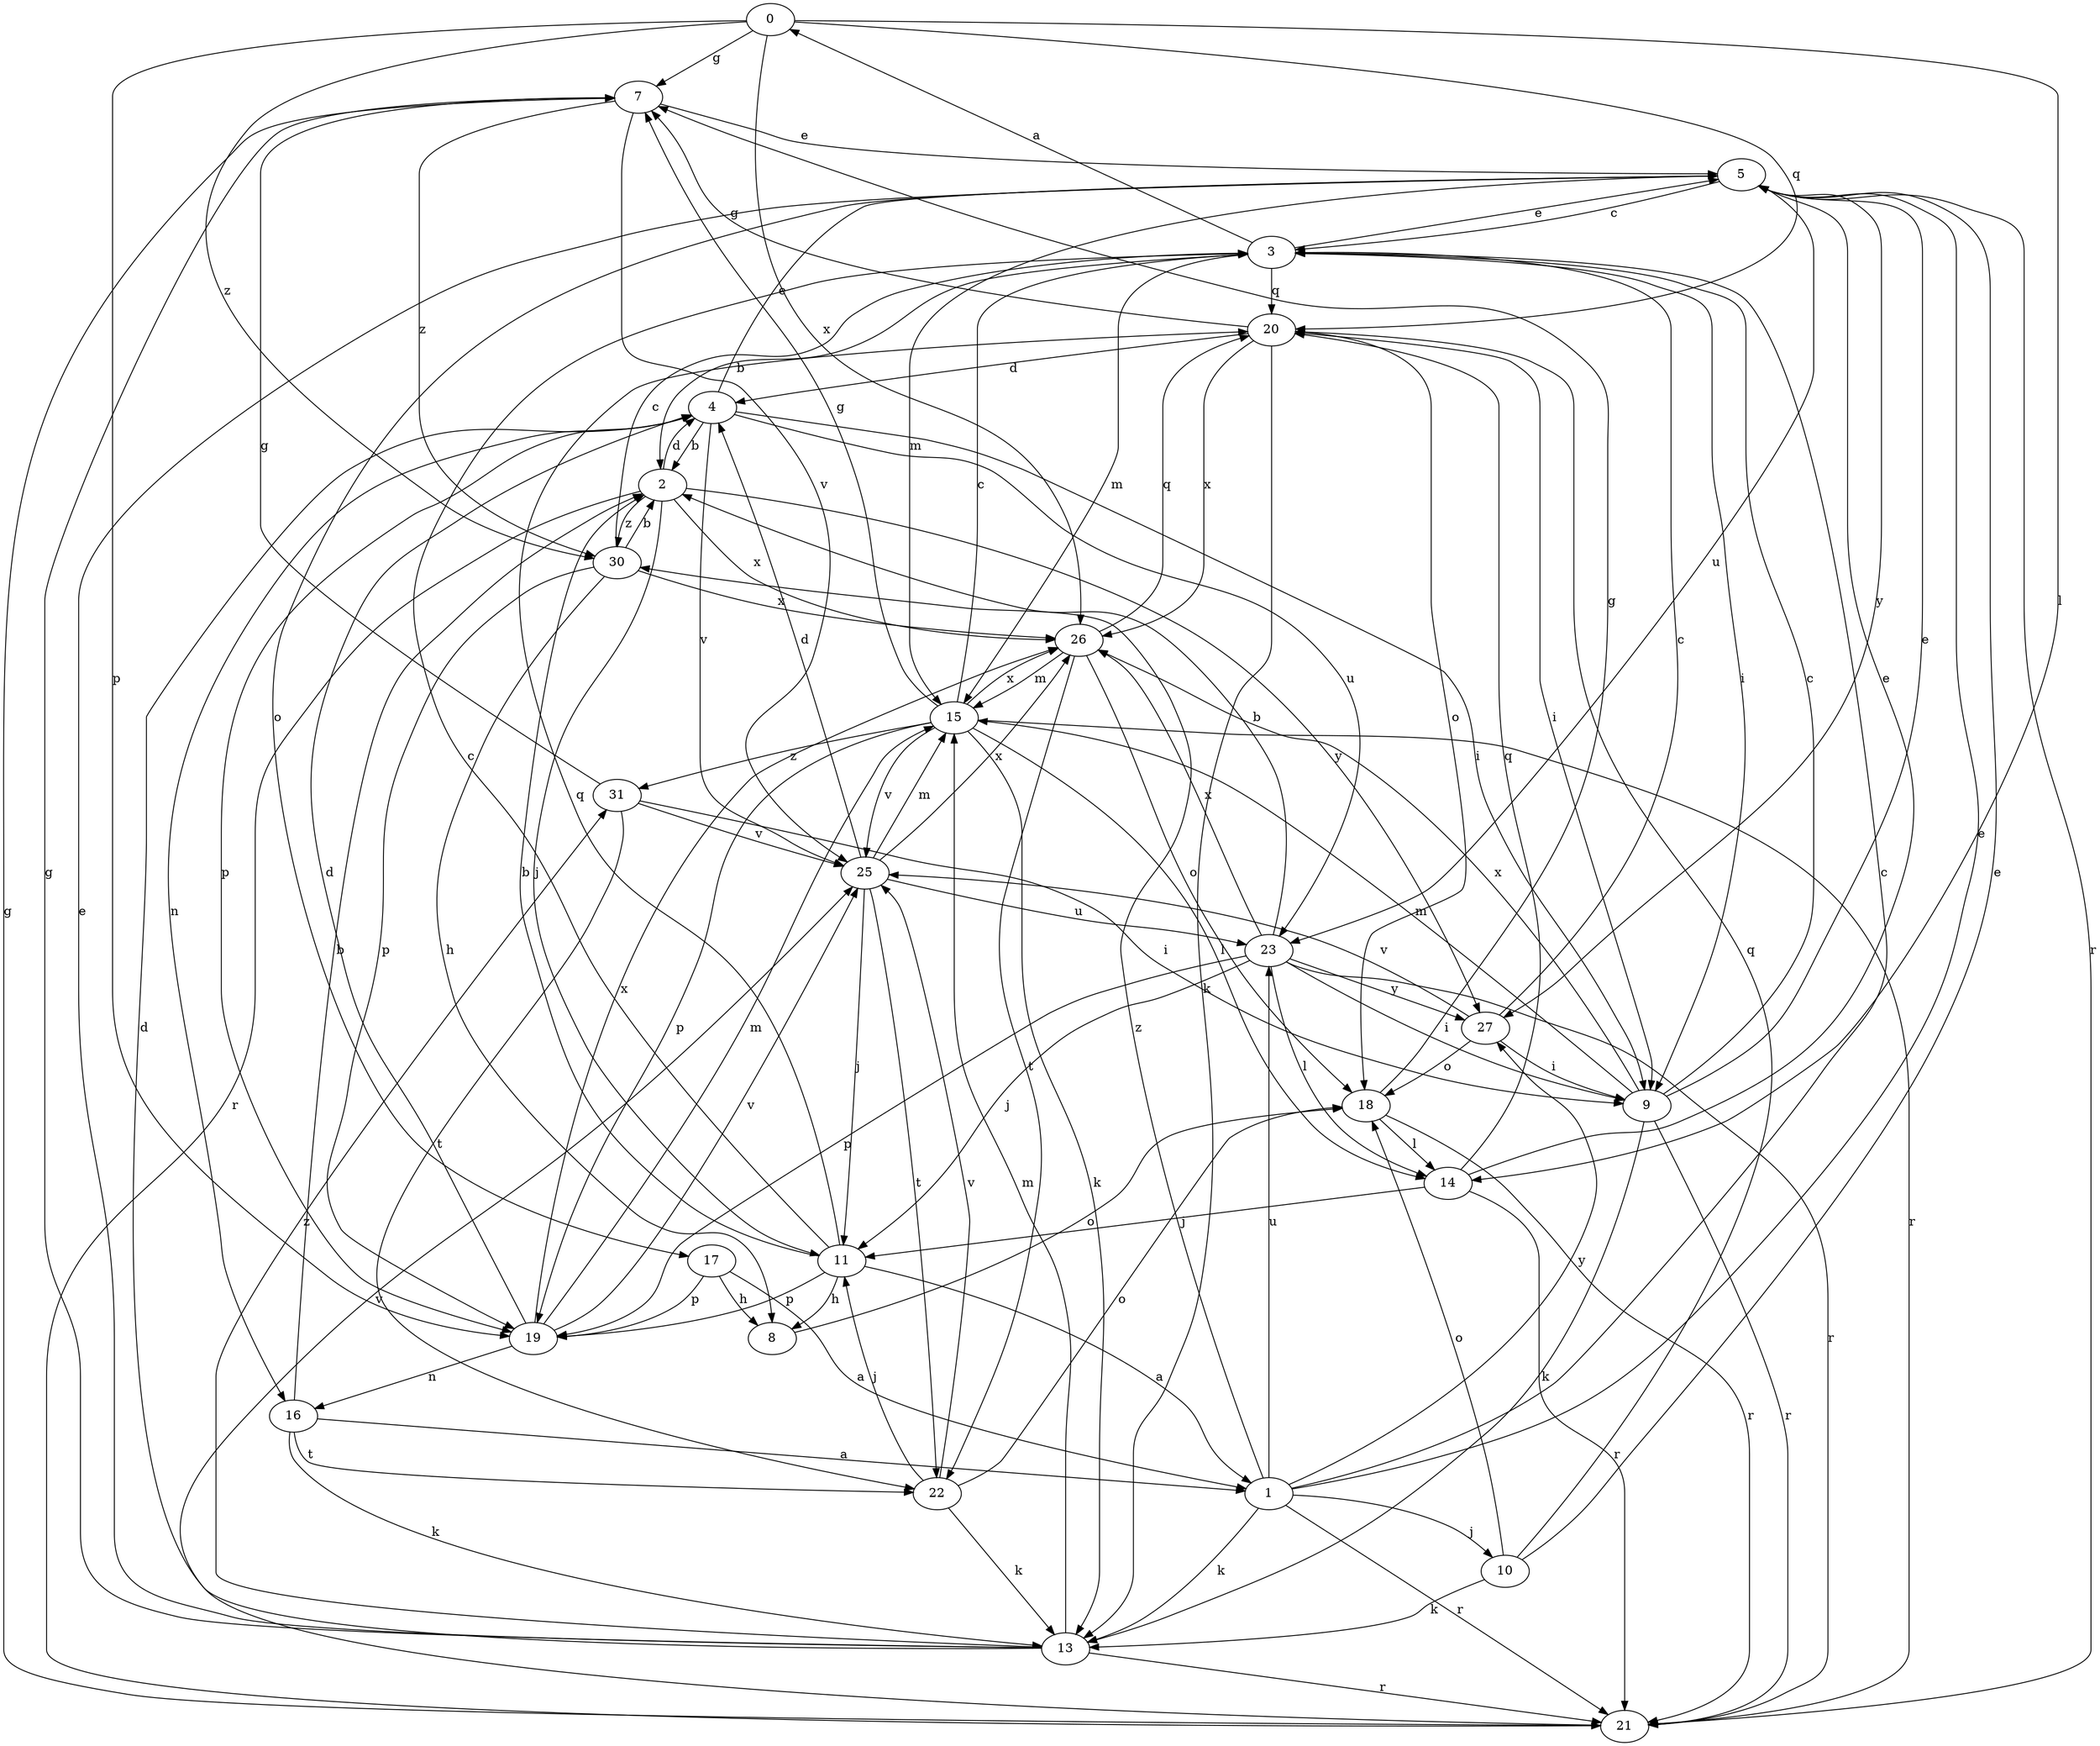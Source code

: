 strict digraph  {
0;
1;
2;
3;
4;
5;
7;
8;
9;
10;
11;
13;
14;
15;
16;
17;
18;
19;
20;
21;
22;
23;
25;
26;
27;
30;
31;
0 -> 7  [label=g];
0 -> 14  [label=l];
0 -> 19  [label=p];
0 -> 20  [label=q];
0 -> 26  [label=x];
0 -> 30  [label=z];
1 -> 3  [label=c];
1 -> 5  [label=e];
1 -> 10  [label=j];
1 -> 13  [label=k];
1 -> 21  [label=r];
1 -> 23  [label=u];
1 -> 27  [label=y];
1 -> 30  [label=z];
2 -> 4  [label=d];
2 -> 11  [label=j];
2 -> 21  [label=r];
2 -> 26  [label=x];
2 -> 27  [label=y];
2 -> 30  [label=z];
3 -> 0  [label=a];
3 -> 2  [label=b];
3 -> 5  [label=e];
3 -> 9  [label=i];
3 -> 15  [label=m];
3 -> 20  [label=q];
4 -> 2  [label=b];
4 -> 5  [label=e];
4 -> 9  [label=i];
4 -> 16  [label=n];
4 -> 19  [label=p];
4 -> 23  [label=u];
4 -> 25  [label=v];
5 -> 3  [label=c];
5 -> 15  [label=m];
5 -> 17  [label=o];
5 -> 21  [label=r];
5 -> 23  [label=u];
5 -> 27  [label=y];
7 -> 5  [label=e];
7 -> 25  [label=v];
7 -> 30  [label=z];
8 -> 18  [label=o];
9 -> 3  [label=c];
9 -> 5  [label=e];
9 -> 13  [label=k];
9 -> 15  [label=m];
9 -> 21  [label=r];
9 -> 26  [label=x];
10 -> 5  [label=e];
10 -> 13  [label=k];
10 -> 18  [label=o];
10 -> 20  [label=q];
11 -> 1  [label=a];
11 -> 2  [label=b];
11 -> 3  [label=c];
11 -> 8  [label=h];
11 -> 19  [label=p];
11 -> 20  [label=q];
13 -> 4  [label=d];
13 -> 5  [label=e];
13 -> 7  [label=g];
13 -> 15  [label=m];
13 -> 21  [label=r];
13 -> 31  [label=z];
14 -> 5  [label=e];
14 -> 11  [label=j];
14 -> 20  [label=q];
14 -> 21  [label=r];
15 -> 3  [label=c];
15 -> 7  [label=g];
15 -> 13  [label=k];
15 -> 14  [label=l];
15 -> 19  [label=p];
15 -> 21  [label=r];
15 -> 25  [label=v];
15 -> 26  [label=x];
15 -> 31  [label=z];
16 -> 1  [label=a];
16 -> 2  [label=b];
16 -> 13  [label=k];
16 -> 22  [label=t];
17 -> 1  [label=a];
17 -> 8  [label=h];
17 -> 19  [label=p];
18 -> 7  [label=g];
18 -> 14  [label=l];
18 -> 21  [label=r];
19 -> 4  [label=d];
19 -> 15  [label=m];
19 -> 16  [label=n];
19 -> 25  [label=v];
19 -> 26  [label=x];
20 -> 4  [label=d];
20 -> 7  [label=g];
20 -> 9  [label=i];
20 -> 13  [label=k];
20 -> 18  [label=o];
20 -> 26  [label=x];
21 -> 7  [label=g];
21 -> 25  [label=v];
22 -> 11  [label=j];
22 -> 13  [label=k];
22 -> 18  [label=o];
22 -> 25  [label=v];
23 -> 2  [label=b];
23 -> 9  [label=i];
23 -> 11  [label=j];
23 -> 14  [label=l];
23 -> 19  [label=p];
23 -> 21  [label=r];
23 -> 26  [label=x];
23 -> 27  [label=y];
25 -> 4  [label=d];
25 -> 11  [label=j];
25 -> 15  [label=m];
25 -> 22  [label=t];
25 -> 23  [label=u];
25 -> 26  [label=x];
26 -> 15  [label=m];
26 -> 18  [label=o];
26 -> 20  [label=q];
26 -> 22  [label=t];
27 -> 3  [label=c];
27 -> 9  [label=i];
27 -> 18  [label=o];
27 -> 25  [label=v];
30 -> 2  [label=b];
30 -> 3  [label=c];
30 -> 8  [label=h];
30 -> 19  [label=p];
30 -> 26  [label=x];
31 -> 7  [label=g];
31 -> 9  [label=i];
31 -> 22  [label=t];
31 -> 25  [label=v];
}

